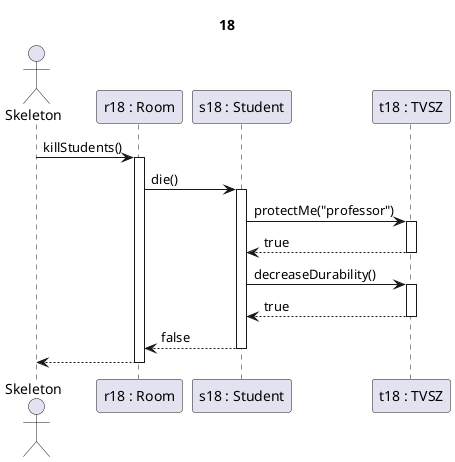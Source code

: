 @startuml oktato_tamad

title 18

actor Skeleton as sk
participant "r18 : Room" as r
participant "s18 : Student" as s
participant "t18 : TVSZ" as c

sk->r ++: killStudents()

r -> s ++: die()

s->c ++: protectMe("professor")
c-->s --: true

s->c ++: decreaseDurability()
c-->s --: true

s-->r --: false

r-->sk --:

@enduml